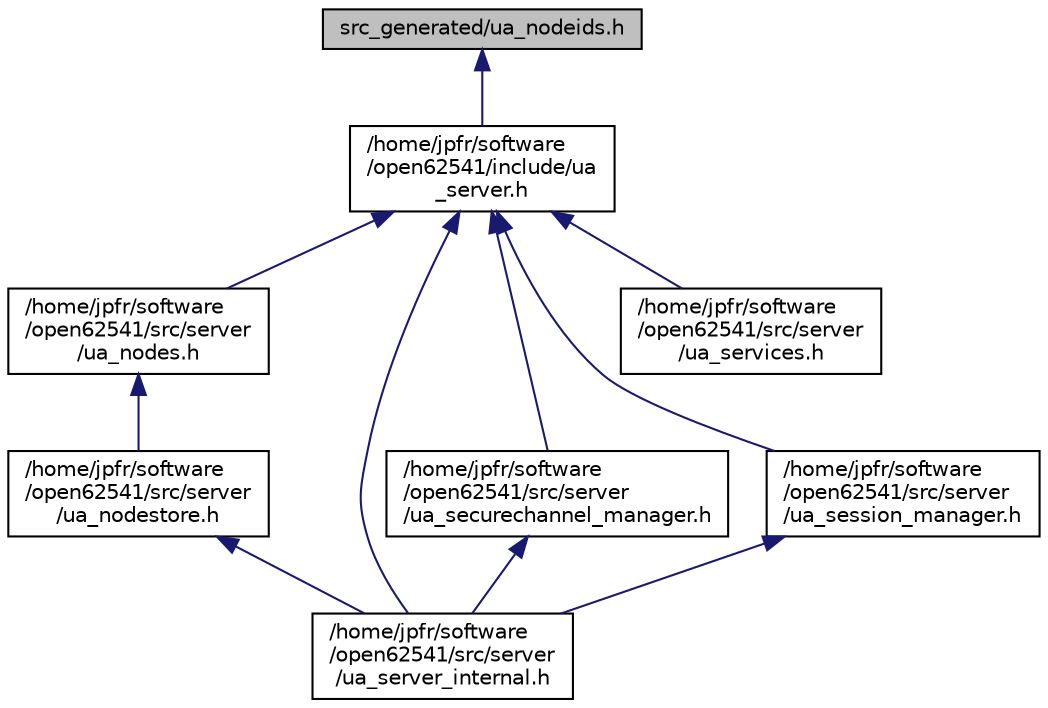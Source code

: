 digraph "src_generated/ua_nodeids.h"
{
  edge [fontname="Helvetica",fontsize="10",labelfontname="Helvetica",labelfontsize="10"];
  node [fontname="Helvetica",fontsize="10",shape=record];
  Node1 [label="src_generated/ua_nodeids.h",height=0.2,width=0.4,color="black", fillcolor="grey75", style="filled", fontcolor="black"];
  Node1 -> Node2 [dir="back",color="midnightblue",fontsize="10",style="solid",fontname="Helvetica"];
  Node2 [label="/home/jpfr/software\l/open62541/include/ua\l_server.h",height=0.2,width=0.4,color="black", fillcolor="white", style="filled",URL="$ua__server_8h.html"];
  Node2 -> Node3 [dir="back",color="midnightblue",fontsize="10",style="solid",fontname="Helvetica"];
  Node3 [label="/home/jpfr/software\l/open62541/src/server\l/ua_nodes.h",height=0.2,width=0.4,color="black", fillcolor="white", style="filled",URL="$ua__nodes_8h.html"];
  Node3 -> Node4 [dir="back",color="midnightblue",fontsize="10",style="solid",fontname="Helvetica"];
  Node4 [label="/home/jpfr/software\l/open62541/src/server\l/ua_nodestore.h",height=0.2,width=0.4,color="black", fillcolor="white", style="filled",URL="$ua__nodestore_8h.html"];
  Node4 -> Node5 [dir="back",color="midnightblue",fontsize="10",style="solid",fontname="Helvetica"];
  Node5 [label="/home/jpfr/software\l/open62541/src/server\l/ua_server_internal.h",height=0.2,width=0.4,color="black", fillcolor="white", style="filled",URL="$ua__server__internal_8h.html"];
  Node2 -> Node6 [dir="back",color="midnightblue",fontsize="10",style="solid",fontname="Helvetica"];
  Node6 [label="/home/jpfr/software\l/open62541/src/server\l/ua_securechannel_manager.h",height=0.2,width=0.4,color="black", fillcolor="white", style="filled",URL="$ua__securechannel__manager_8h.html"];
  Node6 -> Node5 [dir="back",color="midnightblue",fontsize="10",style="solid",fontname="Helvetica"];
  Node2 -> Node5 [dir="back",color="midnightblue",fontsize="10",style="solid",fontname="Helvetica"];
  Node2 -> Node7 [dir="back",color="midnightblue",fontsize="10",style="solid",fontname="Helvetica"];
  Node7 [label="/home/jpfr/software\l/open62541/src/server\l/ua_session_manager.h",height=0.2,width=0.4,color="black", fillcolor="white", style="filled",URL="$ua__session__manager_8h.html"];
  Node7 -> Node5 [dir="back",color="midnightblue",fontsize="10",style="solid",fontname="Helvetica"];
  Node2 -> Node8 [dir="back",color="midnightblue",fontsize="10",style="solid",fontname="Helvetica"];
  Node8 [label="/home/jpfr/software\l/open62541/src/server\l/ua_services.h",height=0.2,width=0.4,color="black", fillcolor="white", style="filled",URL="$ua__services_8h.html"];
}
